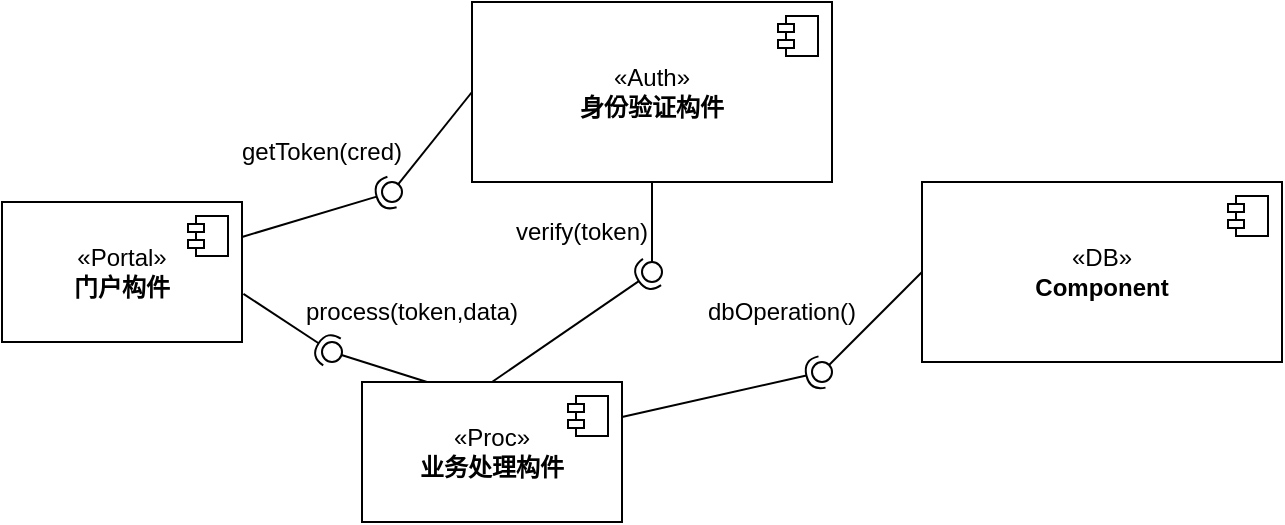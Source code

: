 <mxfile version="21.0.6" type="github">
  <diagram name="Page-1" id="5f0bae14-7c28-e335-631c-24af17079c00">
    <mxGraphModel dx="1434" dy="828" grid="1" gridSize="10" guides="1" tooltips="1" connect="1" arrows="1" fold="1" page="1" pageScale="1" pageWidth="1100" pageHeight="850" background="none" math="0" shadow="0">
      <root>
        <mxCell id="0" />
        <mxCell id="1" parent="0" />
        <mxCell id="vXhFPMX_ZpGUBwA_U3QO-18" value="«Portal»&lt;br&gt;&lt;b&gt;门户构件&lt;/b&gt;" style="html=1;dropTarget=0;whiteSpace=wrap;" vertex="1" parent="1">
          <mxGeometry x="220" y="210" width="120" height="70" as="geometry" />
        </mxCell>
        <mxCell id="vXhFPMX_ZpGUBwA_U3QO-19" value="" style="shape=module;jettyWidth=8;jettyHeight=4;" vertex="1" parent="vXhFPMX_ZpGUBwA_U3QO-18">
          <mxGeometry x="1" width="20" height="20" relative="1" as="geometry">
            <mxPoint x="-27" y="7" as="offset" />
          </mxGeometry>
        </mxCell>
        <mxCell id="vXhFPMX_ZpGUBwA_U3QO-20" value="" style="rounded=0;orthogonalLoop=1;jettySize=auto;html=1;endArrow=none;endFill=0;sketch=0;sourcePerimeterSpacing=0;targetPerimeterSpacing=0;exitX=0;exitY=0.5;exitDx=0;exitDy=0;" edge="1" target="vXhFPMX_ZpGUBwA_U3QO-22" parent="1" source="vXhFPMX_ZpGUBwA_U3QO-25">
          <mxGeometry relative="1" as="geometry">
            <mxPoint x="510" y="120" as="sourcePoint" />
          </mxGeometry>
        </mxCell>
        <mxCell id="vXhFPMX_ZpGUBwA_U3QO-21" value="" style="rounded=0;orthogonalLoop=1;jettySize=auto;html=1;endArrow=halfCircle;endFill=0;entryX=0.5;entryY=0.5;endSize=6;strokeWidth=1;sketch=0;exitX=1;exitY=0.25;exitDx=0;exitDy=0;" edge="1" target="vXhFPMX_ZpGUBwA_U3QO-22" parent="1" source="vXhFPMX_ZpGUBwA_U3QO-18">
          <mxGeometry relative="1" as="geometry">
            <mxPoint x="471" y="140" as="sourcePoint" />
          </mxGeometry>
        </mxCell>
        <mxCell id="vXhFPMX_ZpGUBwA_U3QO-22" value="" style="ellipse;whiteSpace=wrap;html=1;align=center;aspect=fixed;resizable=0;points=[];outlineConnect=0;sketch=0;" vertex="1" parent="1">
          <mxGeometry x="410" y="200" width="10" height="10" as="geometry" />
        </mxCell>
        <mxCell id="vXhFPMX_ZpGUBwA_U3QO-25" value="«Auth»&lt;br&gt;&lt;b&gt;身份验证构件&lt;/b&gt;" style="html=1;dropTarget=0;whiteSpace=wrap;" vertex="1" parent="1">
          <mxGeometry x="455" y="110" width="180" height="90" as="geometry" />
        </mxCell>
        <mxCell id="vXhFPMX_ZpGUBwA_U3QO-26" value="" style="shape=module;jettyWidth=8;jettyHeight=4;" vertex="1" parent="vXhFPMX_ZpGUBwA_U3QO-25">
          <mxGeometry x="1" width="20" height="20" relative="1" as="geometry">
            <mxPoint x="-27" y="7" as="offset" />
          </mxGeometry>
        </mxCell>
        <mxCell id="vXhFPMX_ZpGUBwA_U3QO-28" value="getToken(cred)" style="text;strokeColor=none;align=center;fillColor=none;html=1;verticalAlign=middle;whiteSpace=wrap;rounded=0;" vertex="1" parent="1">
          <mxGeometry x="330" y="170" width="100" height="30" as="geometry" />
        </mxCell>
        <mxCell id="vXhFPMX_ZpGUBwA_U3QO-29" value="«Proc»&lt;br&gt;&lt;b&gt;业务处理构件&lt;/b&gt;" style="html=1;dropTarget=0;whiteSpace=wrap;" vertex="1" parent="1">
          <mxGeometry x="400" y="300" width="130" height="70" as="geometry" />
        </mxCell>
        <mxCell id="vXhFPMX_ZpGUBwA_U3QO-30" value="" style="shape=module;jettyWidth=8;jettyHeight=4;" vertex="1" parent="vXhFPMX_ZpGUBwA_U3QO-29">
          <mxGeometry x="1" width="20" height="20" relative="1" as="geometry">
            <mxPoint x="-27" y="7" as="offset" />
          </mxGeometry>
        </mxCell>
        <mxCell id="vXhFPMX_ZpGUBwA_U3QO-31" value="" style="rounded=0;orthogonalLoop=1;jettySize=auto;html=1;endArrow=none;endFill=0;sketch=0;sourcePerimeterSpacing=0;targetPerimeterSpacing=0;exitX=0.25;exitY=0;exitDx=0;exitDy=0;" edge="1" target="vXhFPMX_ZpGUBwA_U3QO-33" parent="1" source="vXhFPMX_ZpGUBwA_U3QO-29">
          <mxGeometry relative="1" as="geometry">
            <mxPoint x="450" y="425" as="sourcePoint" />
          </mxGeometry>
        </mxCell>
        <mxCell id="vXhFPMX_ZpGUBwA_U3QO-32" value="" style="rounded=0;orthogonalLoop=1;jettySize=auto;html=1;endArrow=halfCircle;endFill=0;entryX=0.5;entryY=0.5;endSize=6;strokeWidth=1;sketch=0;exitX=1.006;exitY=0.656;exitDx=0;exitDy=0;exitPerimeter=0;" edge="1" target="vXhFPMX_ZpGUBwA_U3QO-33" parent="1" source="vXhFPMX_ZpGUBwA_U3QO-18">
          <mxGeometry relative="1" as="geometry">
            <mxPoint x="420" y="210" as="sourcePoint" />
          </mxGeometry>
        </mxCell>
        <mxCell id="vXhFPMX_ZpGUBwA_U3QO-33" value="" style="ellipse;whiteSpace=wrap;html=1;align=center;aspect=fixed;resizable=0;points=[];outlineConnect=0;sketch=0;" vertex="1" parent="1">
          <mxGeometry x="380" y="280" width="10" height="10" as="geometry" />
        </mxCell>
        <mxCell id="vXhFPMX_ZpGUBwA_U3QO-34" value="process(token,data)" style="text;strokeColor=none;align=center;fillColor=none;html=1;verticalAlign=middle;whiteSpace=wrap;rounded=0;" vertex="1" parent="1">
          <mxGeometry x="360" y="250" width="130" height="30" as="geometry" />
        </mxCell>
        <mxCell id="vXhFPMX_ZpGUBwA_U3QO-37" value="" style="rounded=0;orthogonalLoop=1;jettySize=auto;html=1;endArrow=none;endFill=0;sketch=0;sourcePerimeterSpacing=0;targetPerimeterSpacing=0;exitX=0.5;exitY=1;exitDx=0;exitDy=0;" edge="1" target="vXhFPMX_ZpGUBwA_U3QO-39" parent="1" source="vXhFPMX_ZpGUBwA_U3QO-25">
          <mxGeometry relative="1" as="geometry">
            <mxPoint x="450" y="425" as="sourcePoint" />
          </mxGeometry>
        </mxCell>
        <mxCell id="vXhFPMX_ZpGUBwA_U3QO-38" value="" style="rounded=0;orthogonalLoop=1;jettySize=auto;html=1;endArrow=halfCircle;endFill=0;entryX=0.5;entryY=0.5;endSize=6;strokeWidth=1;sketch=0;exitX=0.5;exitY=0;exitDx=0;exitDy=0;" edge="1" target="vXhFPMX_ZpGUBwA_U3QO-39" parent="1" source="vXhFPMX_ZpGUBwA_U3QO-29">
          <mxGeometry relative="1" as="geometry">
            <mxPoint x="490" y="425" as="sourcePoint" />
          </mxGeometry>
        </mxCell>
        <mxCell id="vXhFPMX_ZpGUBwA_U3QO-39" value="" style="ellipse;whiteSpace=wrap;html=1;align=center;aspect=fixed;resizable=0;points=[];outlineConnect=0;sketch=0;" vertex="1" parent="1">
          <mxGeometry x="540" y="240" width="10" height="10" as="geometry" />
        </mxCell>
        <mxCell id="vXhFPMX_ZpGUBwA_U3QO-40" value="verify(token)" style="text;strokeColor=none;align=center;fillColor=none;html=1;verticalAlign=middle;whiteSpace=wrap;rounded=0;" vertex="1" parent="1">
          <mxGeometry x="455" y="210" width="110" height="30" as="geometry" />
        </mxCell>
        <mxCell id="vXhFPMX_ZpGUBwA_U3QO-41" value="«DB»&lt;br&gt;&lt;b&gt;Component&lt;/b&gt;" style="html=1;dropTarget=0;whiteSpace=wrap;" vertex="1" parent="1">
          <mxGeometry x="680" y="200" width="180" height="90" as="geometry" />
        </mxCell>
        <mxCell id="vXhFPMX_ZpGUBwA_U3QO-42" value="" style="shape=module;jettyWidth=8;jettyHeight=4;" vertex="1" parent="vXhFPMX_ZpGUBwA_U3QO-41">
          <mxGeometry x="1" width="20" height="20" relative="1" as="geometry">
            <mxPoint x="-27" y="7" as="offset" />
          </mxGeometry>
        </mxCell>
        <mxCell id="vXhFPMX_ZpGUBwA_U3QO-43" value="" style="rounded=0;orthogonalLoop=1;jettySize=auto;html=1;endArrow=none;endFill=0;sketch=0;sourcePerimeterSpacing=0;targetPerimeterSpacing=0;exitX=0;exitY=0.5;exitDx=0;exitDy=0;" edge="1" target="vXhFPMX_ZpGUBwA_U3QO-45" parent="1" source="vXhFPMX_ZpGUBwA_U3QO-41">
          <mxGeometry relative="1" as="geometry">
            <mxPoint x="450" y="425" as="sourcePoint" />
          </mxGeometry>
        </mxCell>
        <mxCell id="vXhFPMX_ZpGUBwA_U3QO-44" value="" style="rounded=0;orthogonalLoop=1;jettySize=auto;html=1;endArrow=halfCircle;endFill=0;entryX=0.5;entryY=0.5;endSize=6;strokeWidth=1;sketch=0;exitX=1;exitY=0.25;exitDx=0;exitDy=0;" edge="1" target="vXhFPMX_ZpGUBwA_U3QO-45" parent="1" source="vXhFPMX_ZpGUBwA_U3QO-29">
          <mxGeometry relative="1" as="geometry">
            <mxPoint x="490" y="425" as="sourcePoint" />
          </mxGeometry>
        </mxCell>
        <mxCell id="vXhFPMX_ZpGUBwA_U3QO-45" value="" style="ellipse;whiteSpace=wrap;html=1;align=center;aspect=fixed;resizable=0;points=[];outlineConnect=0;sketch=0;" vertex="1" parent="1">
          <mxGeometry x="625" y="290" width="10" height="10" as="geometry" />
        </mxCell>
        <mxCell id="vXhFPMX_ZpGUBwA_U3QO-46" value="dbOperation()" style="text;strokeColor=none;align=center;fillColor=none;html=1;verticalAlign=middle;whiteSpace=wrap;rounded=0;" vertex="1" parent="1">
          <mxGeometry x="580" y="250" width="60" height="30" as="geometry" />
        </mxCell>
      </root>
    </mxGraphModel>
  </diagram>
</mxfile>
